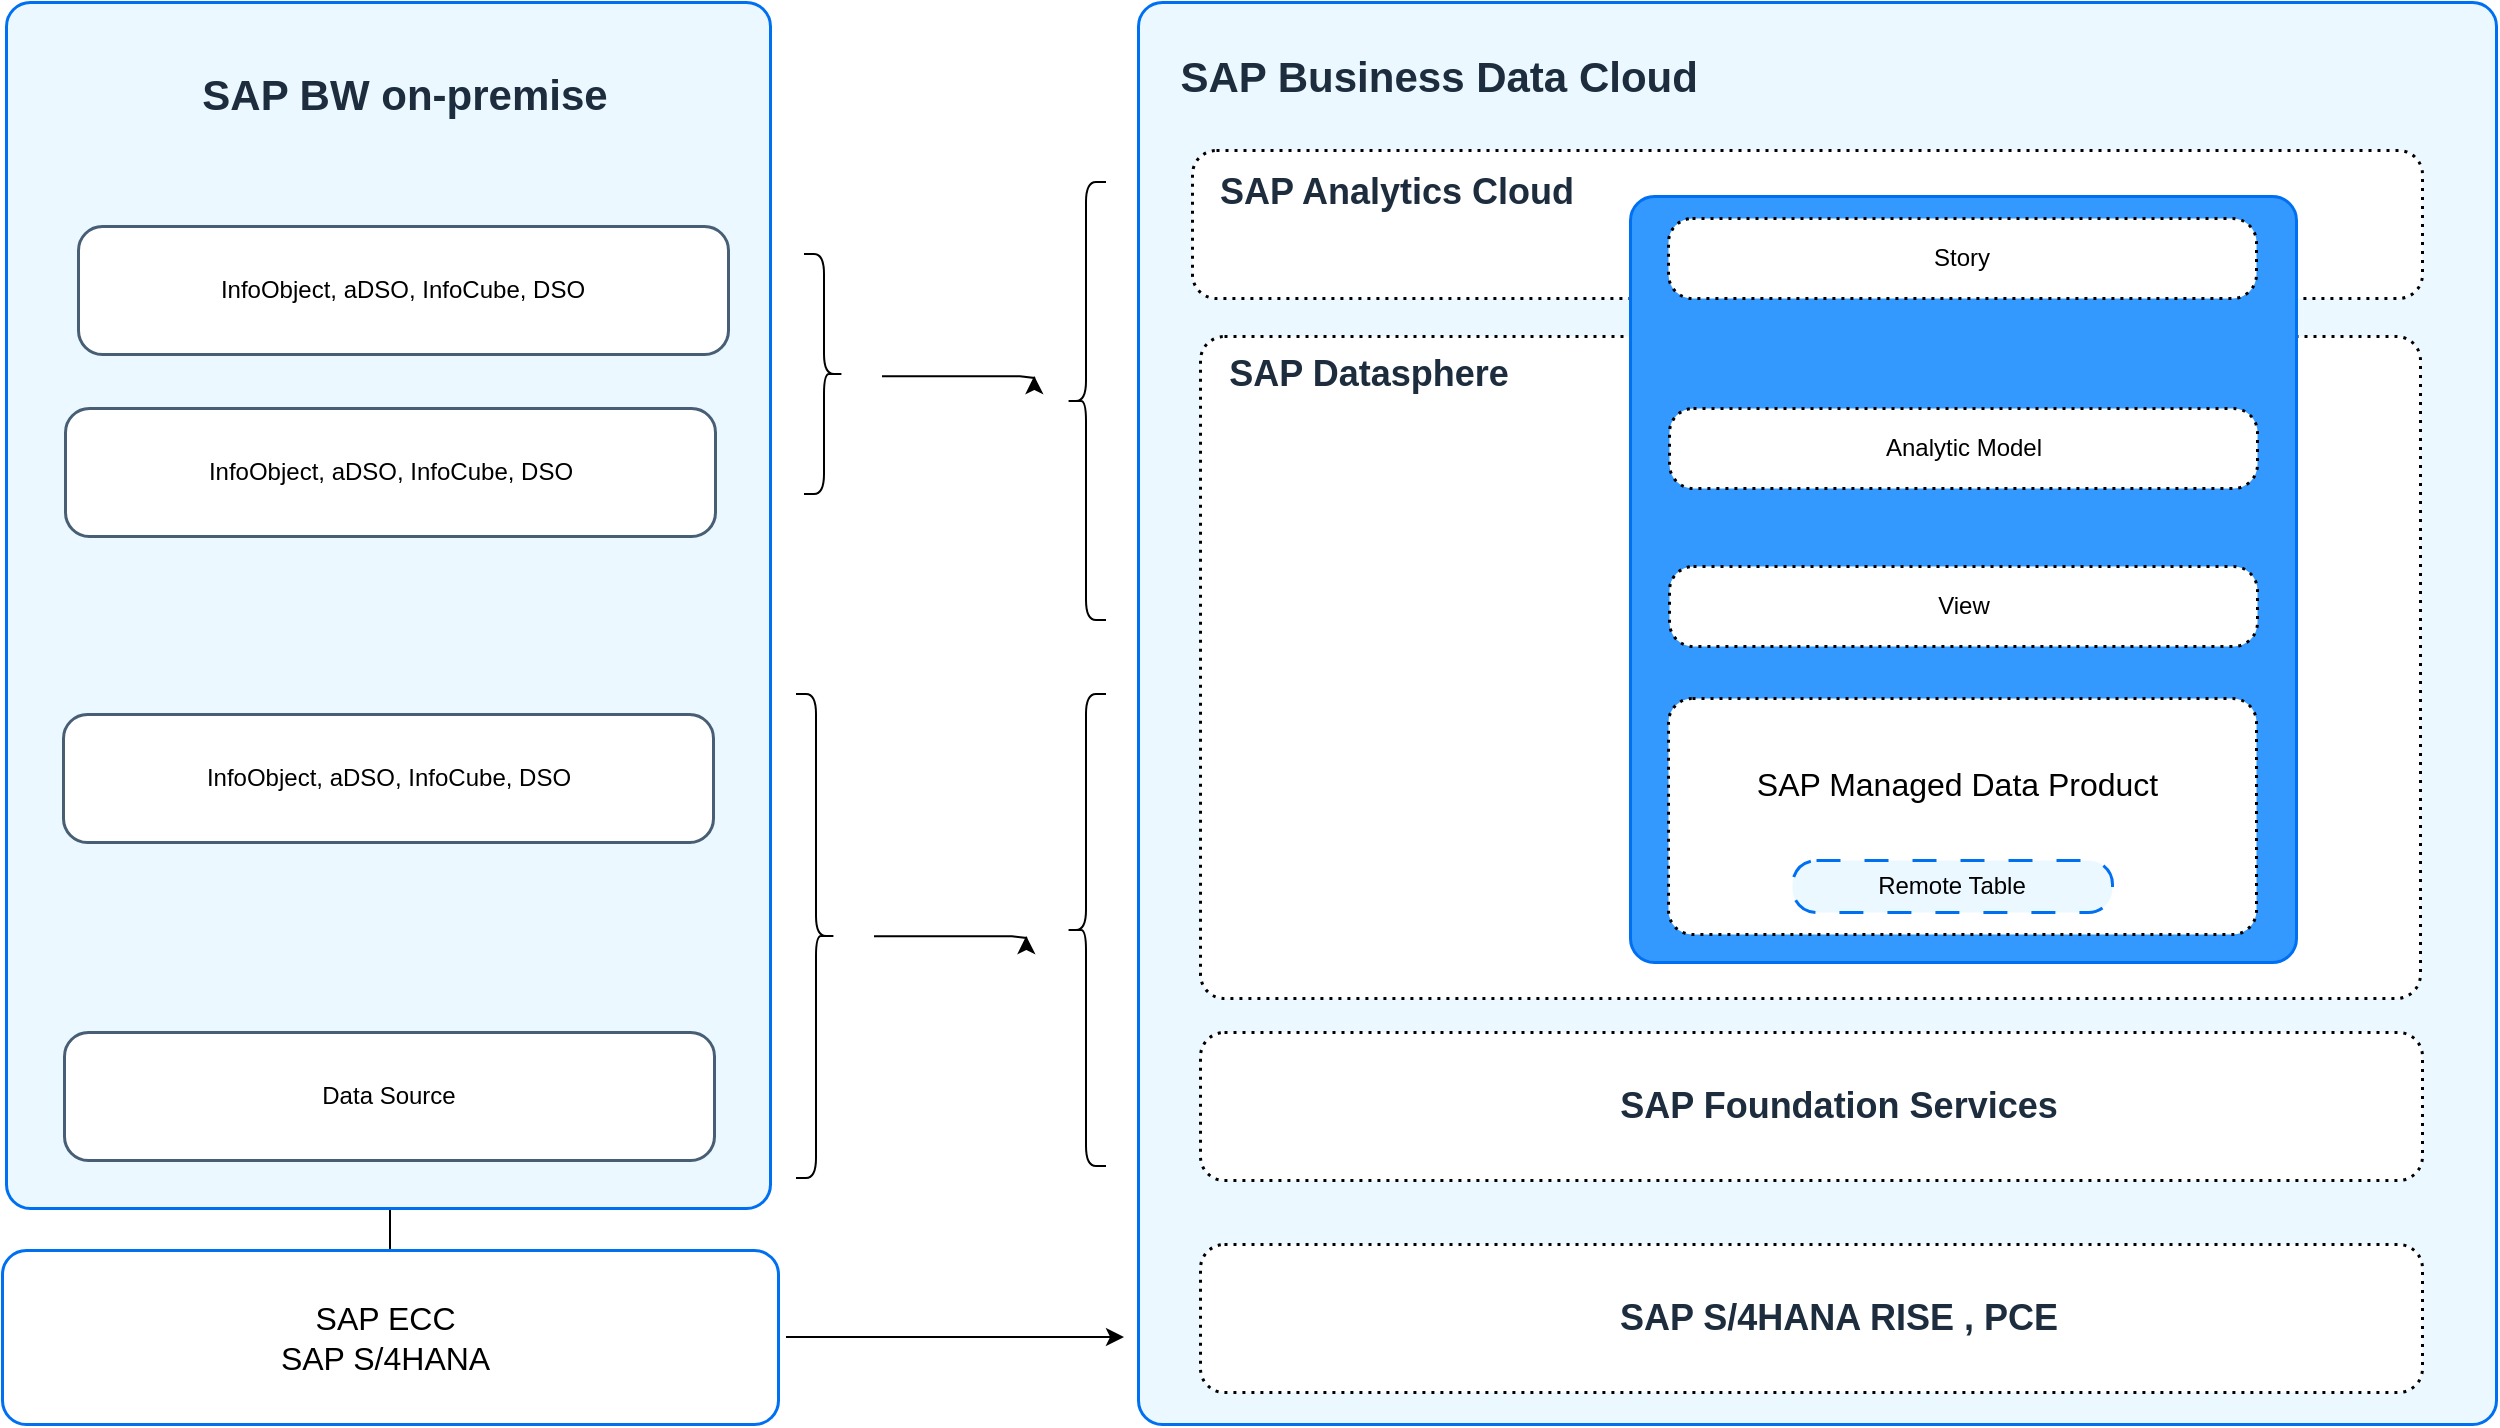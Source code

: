 <mxfile version="26.0.9">
  <diagram name="Page-1" id="5bHaEas3I0YWfYlRU1f9">
    <mxGraphModel dx="2965" dy="-292" grid="0" gridSize="10" guides="1" tooltips="1" connect="1" arrows="1" fold="1" page="0" pageScale="1" pageWidth="1654" pageHeight="1169" math="0" shadow="0">
      <root>
        <mxCell id="0" />
        <mxCell id="1" parent="0" />
        <mxCell id="AxrgLiGodLh9br-qrAmf-45" value="" style="rounded=1;whiteSpace=wrap;html=1;strokeColor=#0070F2;fillColor=#EBF8FF;arcSize=24;absoluteArcSize=1;imageWidth=64;imageHeight=64;strokeWidth=1.5;" vertex="1" parent="1">
          <mxGeometry x="279" y="2205" width="679" height="711" as="geometry" />
        </mxCell>
        <mxCell id="AxrgLiGodLh9br-qrAmf-61" style="edgeStyle=orthogonalEdgeStyle;rounded=0;orthogonalLoop=1;jettySize=auto;html=1;" edge="1" parent="1" source="AxrgLiGodLh9br-qrAmf-42" target="AxrgLiGodLh9br-qrAmf-62">
          <mxGeometry relative="1" as="geometry">
            <mxPoint x="260.455" y="2872.5" as="targetPoint" />
          </mxGeometry>
        </mxCell>
        <mxCell id="AxrgLiGodLh9br-qrAmf-67" style="edgeStyle=orthogonalEdgeStyle;rounded=0;orthogonalLoop=1;jettySize=auto;html=1;" edge="1" parent="1">
          <mxGeometry relative="1" as="geometry">
            <mxPoint x="272" y="2872.5" as="targetPoint" />
            <mxPoint x="103" y="2872.467" as="sourcePoint" />
          </mxGeometry>
        </mxCell>
        <mxCell id="AxrgLiGodLh9br-qrAmf-42" value="&lt;font size=&quot;3&quot;&gt;SAP ECC&amp;nbsp;&lt;/font&gt;&lt;div&gt;&lt;font size=&quot;3&quot;&gt;SAP S/4HANA&amp;nbsp;&lt;/font&gt;&lt;/div&gt;" style="rounded=1;whiteSpace=wrap;html=1;strokeColor=#0070F2;fillColor=#ffffff;arcSize=24;absoluteArcSize=1;imageWidth=64;imageHeight=64;strokeWidth=1.5;" vertex="1" parent="1">
          <mxGeometry x="-289" y="2829" width="388" height="87" as="geometry" />
        </mxCell>
        <mxCell id="AxrgLiGodLh9br-qrAmf-44" value="&lt;font face=&quot;arial&quot; style=&quot;font-size: 21px;&quot;&gt;&lt;b style=&quot;&quot;&gt;SAP Business Data Cloud&amp;nbsp;&lt;/b&gt;&lt;/font&gt;" style="text;html=1;align=center;verticalAlign=middle;resizable=0;points=[[0,0.5,0,0,0],[0.5,0,0,0,0],[0.5,1,0,0,0],[1,0.5,0,0,0]];autosize=1;strokeColor=none;fillColor=none;fontSize=12;fontColor=#1D2D3E;fontFamily=Helvetica;" vertex="1" parent="1">
          <mxGeometry x="287.0" y="2222" width="290" height="40" as="geometry" />
        </mxCell>
        <mxCell id="AxrgLiGodLh9br-qrAmf-46" value="" style="rounded=1;whiteSpace=wrap;html=1;arcSize=24;absoluteArcSize=1;imageWidth=64;imageHeight=64;strokeWidth=1.5;dashed=1;dashPattern=1 2;" vertex="1" parent="1">
          <mxGeometry x="306" y="2279" width="615" height="74" as="geometry" />
        </mxCell>
        <mxCell id="AxrgLiGodLh9br-qrAmf-47" value="&lt;font face=&quot;arial&quot; style=&quot;font-size: 18px;&quot;&gt;&lt;b style=&quot;&quot;&gt;SAP Analytics Cloud&lt;/b&gt;&lt;/font&gt;" style="text;html=1;align=center;verticalAlign=middle;resizable=0;points=[[0,0.5,0,0,0],[0.5,0,0,0,0],[0.5,1,0,0,0],[1,0.5,0,0,0]];autosize=1;strokeColor=none;fillColor=none;fontSize=12;fontColor=#1D2D3E;fontFamily=Helvetica;" vertex="1" parent="1">
          <mxGeometry x="310.0" y="2283" width="195" height="34" as="geometry" />
        </mxCell>
        <mxCell id="AxrgLiGodLh9br-qrAmf-48" value="" style="rounded=1;whiteSpace=wrap;html=1;arcSize=24;absoluteArcSize=1;imageWidth=64;imageHeight=64;strokeWidth=1.5;dashed=1;dashPattern=1 2;" vertex="1" parent="1">
          <mxGeometry x="310" y="2372" width="610" height="331" as="geometry" />
        </mxCell>
        <mxCell id="AxrgLiGodLh9br-qrAmf-49" value="&lt;font face=&quot;arial&quot; style=&quot;font-size: 18px;&quot;&gt;&lt;b style=&quot;&quot;&gt;SAP Datasphere&lt;/b&gt;&lt;/font&gt;" style="text;html=1;align=center;verticalAlign=middle;resizable=0;points=[[0,0.5,0,0,0],[0.5,0,0,0,0],[0.5,1,0,0,0],[1,0.5,0,0,0]];autosize=1;strokeColor=none;fillColor=none;fontSize=12;fontColor=#1D2D3E;fontFamily=Helvetica;" vertex="1" parent="1">
          <mxGeometry x="315.0" y="2374" width="158" height="34" as="geometry" />
        </mxCell>
        <mxCell id="AxrgLiGodLh9br-qrAmf-50" value="" style="rounded=1;whiteSpace=wrap;html=1;arcSize=24;absoluteArcSize=1;imageWidth=64;imageHeight=64;strokeWidth=1.5;dashed=1;dashPattern=1 2;" vertex="1" parent="1">
          <mxGeometry x="310" y="2720" width="611" height="74" as="geometry" />
        </mxCell>
        <mxCell id="AxrgLiGodLh9br-qrAmf-51" value="" style="rounded=1;whiteSpace=wrap;html=1;arcSize=24;absoluteArcSize=1;imageWidth=64;imageHeight=64;strokeWidth=1.5;dashed=1;dashPattern=1 2;" vertex="1" parent="1">
          <mxGeometry x="310" y="2826" width="611" height="74" as="geometry" />
        </mxCell>
        <mxCell id="AxrgLiGodLh9br-qrAmf-52" value="&lt;font face=&quot;arial&quot; style=&quot;font-size: 18px;&quot;&gt;&lt;b style=&quot;&quot;&gt;SAP Foundation Services&lt;/b&gt;&lt;/font&gt;" style="text;html=1;align=center;verticalAlign=middle;resizable=0;points=[[0,0.5,0,0,0],[0.5,0,0,0,0],[0.5,1,0,0,0],[1,0.5,0,0,0]];autosize=1;strokeColor=none;fillColor=none;fontSize=12;fontColor=#1D2D3E;fontFamily=Helvetica;" vertex="1" parent="1">
          <mxGeometry x="510" y="2740" width="237" height="34" as="geometry" />
        </mxCell>
        <mxCell id="AxrgLiGodLh9br-qrAmf-53" value="&lt;font face=&quot;arial&quot; style=&quot;font-size: 18px;&quot;&gt;&lt;b style=&quot;&quot;&gt;SAP S/4HANA RISE , PCE&lt;/b&gt;&lt;/font&gt;" style="text;html=1;align=center;verticalAlign=middle;resizable=0;points=[[0,0.5,0,0,0],[0.5,0,0,0,0],[0.5,1,0,0,0],[1,0.5,0,0,0]];autosize=1;strokeColor=none;fillColor=none;fontSize=12;fontColor=#1D2D3E;fontFamily=Helvetica;" vertex="1" parent="1">
          <mxGeometry x="510" y="2846" width="237" height="34" as="geometry" />
        </mxCell>
        <mxCell id="AxrgLiGodLh9br-qrAmf-54" value="" style="rounded=1;whiteSpace=wrap;html=1;strokeColor=#0070F2;fillColor=#3399FF;arcSize=24;absoluteArcSize=1;imageWidth=64;imageHeight=64;strokeWidth=1.5;" vertex="1" parent="1">
          <mxGeometry x="525" y="2302" width="333" height="383" as="geometry" />
        </mxCell>
        <mxCell id="AxrgLiGodLh9br-qrAmf-55" value="&lt;font style=&quot;font-size: 16px;&quot;&gt;SAP Managed Data Product&amp;nbsp;&lt;/font&gt;&lt;div&gt;&lt;font style=&quot;font-size: 13px;&quot;&gt;&lt;br&gt;&lt;/font&gt;&lt;/div&gt;&lt;div&gt;&lt;font style=&quot;font-size: 13px;&quot;&gt;&lt;br&gt;&lt;/font&gt;&lt;/div&gt;" style="rounded=1;whiteSpace=wrap;html=1;arcSize=24;absoluteArcSize=1;imageWidth=64;imageHeight=64;strokeWidth=1.5;dashed=1;dashPattern=1 2;" vertex="1" parent="1">
          <mxGeometry x="544" y="2553" width="294" height="118" as="geometry" />
        </mxCell>
        <mxCell id="AxrgLiGodLh9br-qrAmf-56" value="Remote Table" style="rounded=1;whiteSpace=wrap;html=1;strokeColor=#0070F2;fillColor=#EBF8FF;arcSize=24;absoluteArcSize=1;imageWidth=64;imageHeight=64;strokeWidth=1.5;dashed=1;dashPattern=8 8;" vertex="1" parent="1">
          <mxGeometry x="606" y="2634" width="160" height="26" as="geometry" />
        </mxCell>
        <mxCell id="AxrgLiGodLh9br-qrAmf-57" value="&lt;div&gt;View&lt;/div&gt;" style="rounded=1;whiteSpace=wrap;html=1;arcSize=24;absoluteArcSize=1;imageWidth=64;imageHeight=64;strokeWidth=1.5;dashed=1;dashPattern=1 2;" vertex="1" parent="1">
          <mxGeometry x="544.5" y="2487" width="294" height="40" as="geometry" />
        </mxCell>
        <mxCell id="AxrgLiGodLh9br-qrAmf-58" value="&lt;div&gt;Analytic Model&lt;/div&gt;" style="rounded=1;whiteSpace=wrap;html=1;arcSize=24;absoluteArcSize=1;imageWidth=64;imageHeight=64;strokeWidth=1.5;dashed=1;dashPattern=1 2;" vertex="1" parent="1">
          <mxGeometry x="544.5" y="2408" width="294" height="40" as="geometry" />
        </mxCell>
        <mxCell id="AxrgLiGodLh9br-qrAmf-59" value="&lt;div&gt;Story&lt;/div&gt;" style="rounded=1;whiteSpace=wrap;html=1;arcSize=24;absoluteArcSize=1;imageWidth=64;imageHeight=64;strokeWidth=1.5;dashed=1;dashPattern=1 2;" vertex="1" parent="1">
          <mxGeometry x="544" y="2313" width="294" height="40" as="geometry" />
        </mxCell>
        <mxCell id="AxrgLiGodLh9br-qrAmf-60" value="" style="rounded=1;whiteSpace=wrap;html=1;strokeColor=#0070F2;fillColor=#EBF8FF;arcSize=24;absoluteArcSize=1;imageWidth=64;imageHeight=64;strokeWidth=1.5;" vertex="1" parent="1">
          <mxGeometry x="-287" y="2205" width="382" height="603" as="geometry" />
        </mxCell>
        <mxCell id="AxrgLiGodLh9br-qrAmf-62" value="Data Source" style="rounded=1;whiteSpace=wrap;html=1;strokeColor=#475E75;fillColor=#ffffff;arcSize=24;absoluteArcSize=1;imageWidth=64;imageHeight=64;strokeWidth=1.5;" vertex="1" parent="1">
          <mxGeometry x="-258" y="2720" width="325" height="64" as="geometry" />
        </mxCell>
        <mxCell id="AxrgLiGodLh9br-qrAmf-63" value="InfoObject, aDSO, InfoCube, DSO" style="rounded=1;whiteSpace=wrap;html=1;strokeColor=#475E75;fillColor=#ffffff;arcSize=24;absoluteArcSize=1;imageWidth=64;imageHeight=64;strokeWidth=1.5;" vertex="1" parent="1">
          <mxGeometry x="-258.5" y="2561" width="325" height="64" as="geometry" />
        </mxCell>
        <mxCell id="AxrgLiGodLh9br-qrAmf-66" style="edgeStyle=orthogonalEdgeStyle;rounded=0;orthogonalLoop=1;jettySize=auto;html=1;" edge="1" parent="1">
          <mxGeometry relative="1" as="geometry">
            <mxPoint x="223.091" y="2672" as="targetPoint" />
            <mxPoint x="147" y="2672.067" as="sourcePoint" />
            <Array as="points">
              <mxPoint x="216" y="2672" />
              <mxPoint x="223" y="2673" />
            </Array>
          </mxGeometry>
        </mxCell>
        <mxCell id="AxrgLiGodLh9br-qrAmf-64" value="" style="shape=curlyBracket;whiteSpace=wrap;html=1;rounded=1;flipH=1;labelPosition=right;verticalLabelPosition=middle;align=left;verticalAlign=middle;" vertex="1" parent="1">
          <mxGeometry x="108" y="2551" width="20" height="242" as="geometry" />
        </mxCell>
        <mxCell id="AxrgLiGodLh9br-qrAmf-65" value="" style="shape=curlyBracket;whiteSpace=wrap;html=1;rounded=1;labelPosition=left;verticalLabelPosition=middle;align=right;verticalAlign=middle;" vertex="1" parent="1">
          <mxGeometry x="243" y="2551" width="20" height="236" as="geometry" />
        </mxCell>
        <mxCell id="AxrgLiGodLh9br-qrAmf-68" value="InfoObject, aDSO, InfoCube, DSO" style="rounded=1;whiteSpace=wrap;html=1;strokeColor=#475E75;fillColor=#ffffff;arcSize=24;absoluteArcSize=1;imageWidth=64;imageHeight=64;strokeWidth=1.5;" vertex="1" parent="1">
          <mxGeometry x="-257.5" y="2408" width="325" height="64" as="geometry" />
        </mxCell>
        <mxCell id="AxrgLiGodLh9br-qrAmf-69" value="InfoObject, aDSO, InfoCube, DSO" style="rounded=1;whiteSpace=wrap;html=1;strokeColor=#475E75;fillColor=#ffffff;arcSize=24;absoluteArcSize=1;imageWidth=64;imageHeight=64;strokeWidth=1.5;" vertex="1" parent="1">
          <mxGeometry x="-251" y="2317" width="325" height="64" as="geometry" />
        </mxCell>
        <mxCell id="AxrgLiGodLh9br-qrAmf-70" value="&lt;font face=&quot;arial&quot; style=&quot;font-size: 21px;&quot;&gt;&lt;b style=&quot;&quot;&gt;SAP BW on-premise&lt;/b&gt;&lt;/font&gt;" style="text;html=1;align=center;verticalAlign=middle;resizable=0;points=[[0,0.5,0,0,0],[0.5,0,0,0,0],[0.5,1,0,0,0],[1,0.5,0,0,0]];autosize=1;strokeColor=none;fillColor=none;fontSize=12;fontColor=#1D2D3E;fontFamily=Helvetica;" vertex="1" parent="1">
          <mxGeometry x="-198.5" y="2232" width="221" height="37" as="geometry" />
        </mxCell>
        <mxCell id="AxrgLiGodLh9br-qrAmf-71" value="" style="shape=curlyBracket;whiteSpace=wrap;html=1;rounded=1;flipH=1;labelPosition=right;verticalLabelPosition=middle;align=left;verticalAlign=middle;" vertex="1" parent="1">
          <mxGeometry x="112" y="2331" width="20" height="120" as="geometry" />
        </mxCell>
        <mxCell id="AxrgLiGodLh9br-qrAmf-72" value="" style="shape=curlyBracket;whiteSpace=wrap;html=1;rounded=1;labelPosition=left;verticalLabelPosition=middle;align=right;verticalAlign=middle;" vertex="1" parent="1">
          <mxGeometry x="243" y="2295" width="20" height="219" as="geometry" />
        </mxCell>
        <mxCell id="AxrgLiGodLh9br-qrAmf-73" style="edgeStyle=orthogonalEdgeStyle;rounded=0;orthogonalLoop=1;jettySize=auto;html=1;" edge="1" parent="1">
          <mxGeometry relative="1" as="geometry">
            <mxPoint x="227.091" y="2392" as="targetPoint" />
            <mxPoint x="151" y="2392.067" as="sourcePoint" />
            <Array as="points">
              <mxPoint x="220" y="2392" />
              <mxPoint x="227" y="2393" />
            </Array>
          </mxGeometry>
        </mxCell>
      </root>
    </mxGraphModel>
  </diagram>
</mxfile>
